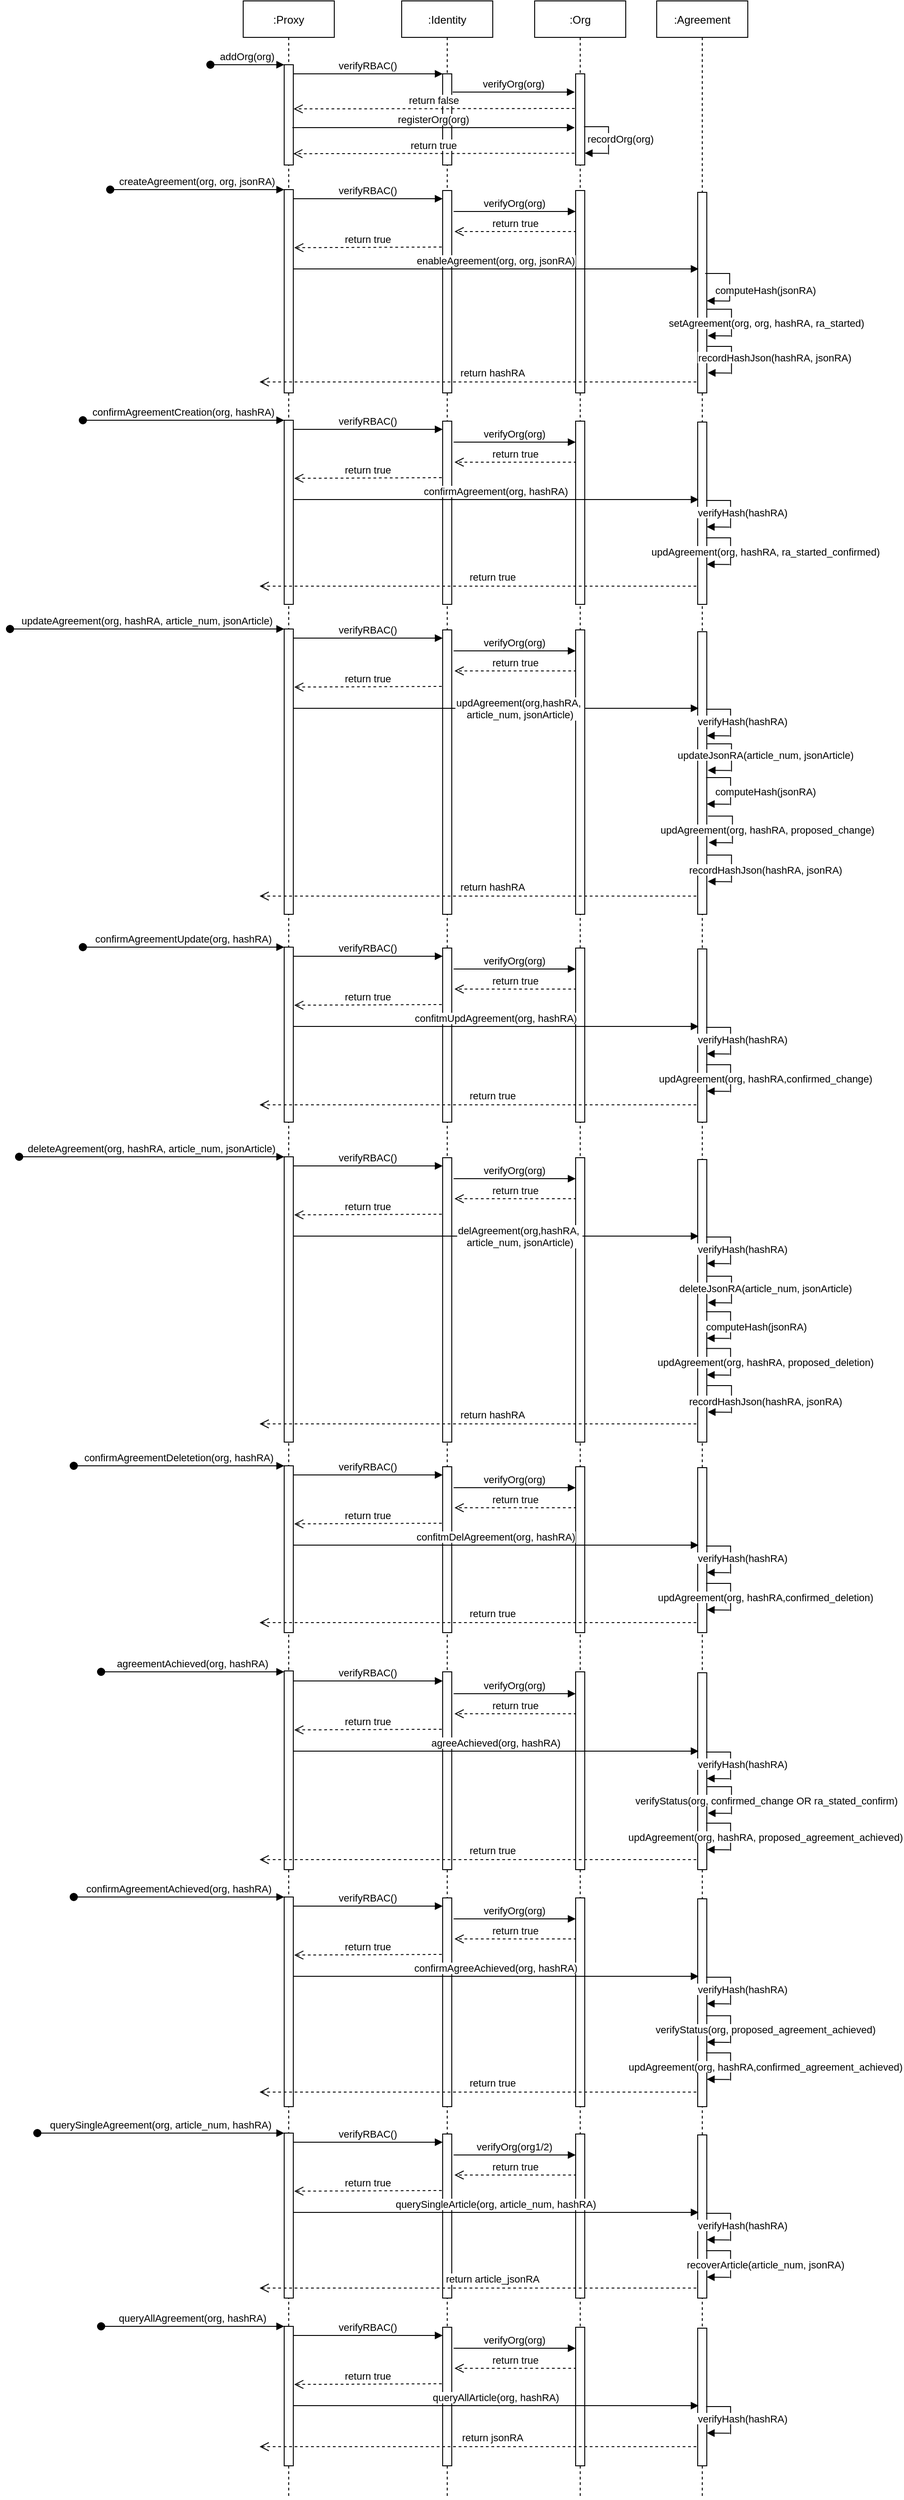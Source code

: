 <mxfile version="14.9.3" type="device"><diagram id="kgpKYQtTHZ0yAKxKKP6v" name="Page-1"><mxGraphModel dx="2084" dy="478" grid="1" gridSize="10" guides="1" tooltips="1" connect="1" arrows="1" fold="1" page="1" pageScale="1" pageWidth="850" pageHeight="1100" math="0" shadow="0"><root><mxCell id="0"/><mxCell id="1" parent="0"/><mxCell id="3nuBFxr9cyL0pnOWT2aG-1" value=":Proxy" style="shape=umlLifeline;perimeter=lifelinePerimeter;container=1;collapsible=0;recursiveResize=0;rounded=0;shadow=0;strokeWidth=1;" parent="1" vertex="1"><mxGeometry x="126" y="80" width="100" height="2740" as="geometry"/></mxCell><mxCell id="3nuBFxr9cyL0pnOWT2aG-2" value="" style="points=[];perimeter=orthogonalPerimeter;rounded=0;shadow=0;strokeWidth=1;" parent="3nuBFxr9cyL0pnOWT2aG-1" vertex="1"><mxGeometry x="45" y="70" width="10" height="110" as="geometry"/></mxCell><mxCell id="3nuBFxr9cyL0pnOWT2aG-3" value="addOrg(org)" style="verticalAlign=bottom;startArrow=oval;endArrow=block;startSize=8;shadow=0;strokeWidth=1;" parent="3nuBFxr9cyL0pnOWT2aG-1" target="3nuBFxr9cyL0pnOWT2aG-2" edge="1"><mxGeometry relative="1" as="geometry"><mxPoint x="-36" y="70" as="sourcePoint"/></mxGeometry></mxCell><mxCell id="3nuBFxr9cyL0pnOWT2aG-5" value=":Identity" style="shape=umlLifeline;perimeter=lifelinePerimeter;container=1;collapsible=0;recursiveResize=0;rounded=0;shadow=0;strokeWidth=1;" parent="1" vertex="1"><mxGeometry x="300" y="80" width="100" height="2740" as="geometry"/></mxCell><mxCell id="3nuBFxr9cyL0pnOWT2aG-6" value="" style="points=[];perimeter=orthogonalPerimeter;rounded=0;shadow=0;strokeWidth=1;" parent="3nuBFxr9cyL0pnOWT2aG-5" vertex="1"><mxGeometry x="45" y="80" width="10" height="100" as="geometry"/></mxCell><mxCell id="3nuBFxr9cyL0pnOWT2aG-8" value="verifyRBAC()" style="verticalAlign=bottom;endArrow=block;entryX=0;entryY=0;shadow=0;strokeWidth=1;" parent="1" source="3nuBFxr9cyL0pnOWT2aG-2" target="3nuBFxr9cyL0pnOWT2aG-6" edge="1"><mxGeometry relative="1" as="geometry"><mxPoint x="275" y="160" as="sourcePoint"/></mxGeometry></mxCell><mxCell id="BlBX8LoqW-PX05enLy04-1" value=":Org" style="shape=umlLifeline;perimeter=lifelinePerimeter;container=1;collapsible=0;recursiveResize=0;rounded=0;shadow=0;strokeWidth=1;" parent="1" vertex="1"><mxGeometry x="446" y="80" width="100" height="2740" as="geometry"/></mxCell><mxCell id="BlBX8LoqW-PX05enLy04-2" value="" style="points=[];perimeter=orthogonalPerimeter;rounded=0;shadow=0;strokeWidth=1;" parent="BlBX8LoqW-PX05enLy04-1" vertex="1"><mxGeometry x="45" y="80" width="10" height="100" as="geometry"/></mxCell><mxCell id="BlBX8LoqW-PX05enLy04-3" value=":Agreement" style="shape=umlLifeline;perimeter=lifelinePerimeter;container=1;collapsible=0;recursiveResize=0;rounded=0;shadow=0;strokeWidth=1;" parent="1" vertex="1"><mxGeometry x="580" y="80" width="100" height="2740" as="geometry"/></mxCell><mxCell id="BlBX8LoqW-PX05enLy04-4" value="" style="points=[];perimeter=orthogonalPerimeter;rounded=0;shadow=0;strokeWidth=1;" parent="BlBX8LoqW-PX05enLy04-3" vertex="1"><mxGeometry x="45" y="210" width="10" height="220" as="geometry"/></mxCell><mxCell id="BlBX8LoqW-PX05enLy04-12" value="return false" style="verticalAlign=bottom;endArrow=open;dashed=1;endSize=8;shadow=0;strokeWidth=1;arcSize=20;entryX=0.533;entryY=0.047;entryDx=0;entryDy=0;entryPerimeter=0;" parent="1" edge="1"><mxGeometry relative="1" as="geometry"><mxPoint x="181.3" y="198.44" as="targetPoint"/><mxPoint x="490" y="198" as="sourcePoint"/></mxGeometry></mxCell><mxCell id="BlBX8LoqW-PX05enLy04-13" value="verifyOrg(org)" style="verticalAlign=bottom;endArrow=block;shadow=0;strokeWidth=1;" parent="1" edge="1"><mxGeometry relative="1" as="geometry"><mxPoint x="356" y="180.0" as="sourcePoint"/><mxPoint x="490" y="180" as="targetPoint"/></mxGeometry></mxCell><mxCell id="BlBX8LoqW-PX05enLy04-14" value="registerOrg(org)" style="verticalAlign=bottom;endArrow=block;shadow=0;strokeWidth=1;" parent="1" edge="1"><mxGeometry relative="1" as="geometry"><mxPoint x="180" y="219" as="sourcePoint"/><mxPoint x="490" y="219" as="targetPoint"/></mxGeometry></mxCell><mxCell id="BlBX8LoqW-PX05enLy04-15" value="" style="shape=partialRectangle;whiteSpace=wrap;html=1;bottom=0;right=0;fillColor=none;rotation=90;" parent="1" vertex="1"><mxGeometry x="498.95" y="219.75" width="29.9" height="26.41" as="geometry"/></mxCell><mxCell id="BlBX8LoqW-PX05enLy04-16" value="recordOrg(org)" style="verticalAlign=bottom;endArrow=block;shadow=0;strokeWidth=1;" parent="1" edge="1"><mxGeometry x="-1" y="-16" relative="1" as="geometry"><mxPoint x="526.25" y="247.25" as="sourcePoint"/><mxPoint x="501" y="247" as="targetPoint"/><mxPoint x="14" y="9" as="offset"/></mxGeometry></mxCell><mxCell id="BlBX8LoqW-PX05enLy04-17" value="" style="points=[];perimeter=orthogonalPerimeter;rounded=0;shadow=0;strokeWidth=1;" parent="1" vertex="1"><mxGeometry x="171" y="287" width="10" height="223" as="geometry"/></mxCell><mxCell id="BlBX8LoqW-PX05enLy04-18" value="createAgreement(org, org, jsonRA)" style="verticalAlign=bottom;startArrow=oval;endArrow=block;startSize=8;shadow=0;strokeWidth=1;" parent="1" target="BlBX8LoqW-PX05enLy04-17" edge="1"><mxGeometry relative="1" as="geometry"><mxPoint x="-20" y="287" as="sourcePoint"/></mxGeometry></mxCell><mxCell id="BlBX8LoqW-PX05enLy04-19" value="verifyRBAC()" style="verticalAlign=bottom;endArrow=block;entryX=0;entryY=0;shadow=0;strokeWidth=1;" parent="1" source="BlBX8LoqW-PX05enLy04-17" edge="1"><mxGeometry relative="1" as="geometry"><mxPoint x="275" y="297" as="sourcePoint"/><mxPoint x="345" y="297" as="targetPoint"/></mxGeometry></mxCell><mxCell id="BlBX8LoqW-PX05enLy04-20" value="" style="points=[];perimeter=orthogonalPerimeter;rounded=0;shadow=0;strokeWidth=1;" parent="1" vertex="1"><mxGeometry x="345" y="288" width="10" height="222" as="geometry"/></mxCell><mxCell id="BlBX8LoqW-PX05enLy04-21" value="return true" style="verticalAlign=bottom;endArrow=open;dashed=1;endSize=8;exitX=0.3;exitY=0.25;shadow=0;strokeWidth=1;arcSize=20;exitDx=0;exitDy=0;exitPerimeter=0;" parent="1" edge="1"><mxGeometry relative="1" as="geometry"><mxPoint x="358" y="333" as="targetPoint"/><mxPoint x="492" y="333" as="sourcePoint"/></mxGeometry></mxCell><mxCell id="BlBX8LoqW-PX05enLy04-22" value="verifyOrg(org)" style="verticalAlign=bottom;endArrow=block;shadow=0;strokeWidth=1;" parent="1" edge="1"><mxGeometry relative="1" as="geometry"><mxPoint x="357" y="311.0" as="sourcePoint"/><mxPoint x="491" y="311" as="targetPoint"/></mxGeometry></mxCell><mxCell id="BlBX8LoqW-PX05enLy04-23" value="" style="points=[];perimeter=orthogonalPerimeter;rounded=0;shadow=0;strokeWidth=1;" parent="1" vertex="1"><mxGeometry x="491" y="288" width="10" height="222" as="geometry"/></mxCell><mxCell id="BlBX8LoqW-PX05enLy04-24" value="return true" style="verticalAlign=bottom;endArrow=open;dashed=1;endSize=8;exitX=0.3;exitY=0.25;shadow=0;strokeWidth=1;arcSize=20;exitDx=0;exitDy=0;exitPerimeter=0;entryX=0.58;entryY=0.752;entryDx=0;entryDy=0;entryPerimeter=0;" parent="1" edge="1"><mxGeometry relative="1" as="geometry"><mxPoint x="182" y="350.72" as="targetPoint"/><mxPoint x="344" y="350" as="sourcePoint"/></mxGeometry></mxCell><mxCell id="BlBX8LoqW-PX05enLy04-25" value="enableAgreement(org, org, jsonRA)" style="verticalAlign=bottom;endArrow=block;shadow=0;strokeWidth=1;" parent="1" edge="1"><mxGeometry relative="1" as="geometry"><mxPoint x="181" y="374" as="sourcePoint"/><mxPoint x="626" y="374" as="targetPoint"/></mxGeometry></mxCell><mxCell id="BlBX8LoqW-PX05enLy04-31" value="" style="shape=partialRectangle;whiteSpace=wrap;html=1;bottom=0;right=0;fillColor=none;rotation=90;" parent="1" vertex="1"><mxGeometry x="633.95" y="420" width="29.9" height="26.41" as="geometry"/></mxCell><mxCell id="BlBX8LoqW-PX05enLy04-32" value="setAgreement(org, org, hashRA, ra_started)" style="verticalAlign=bottom;endArrow=block;shadow=0;strokeWidth=1;" parent="1" edge="1"><mxGeometry x="-1" y="-40" relative="1" as="geometry"><mxPoint x="661.25" y="447.5" as="sourcePoint"/><mxPoint x="636" y="447.25" as="targetPoint"/><mxPoint x="39" y="35" as="offset"/></mxGeometry></mxCell><mxCell id="BlBX8LoqW-PX05enLy04-33" value="" style="shape=partialRectangle;whiteSpace=wrap;html=1;bottom=0;right=0;fillColor=none;rotation=90;" parent="1" vertex="1"><mxGeometry x="631.95" y="380.75" width="29.9" height="26.41" as="geometry"/></mxCell><mxCell id="BlBX8LoqW-PX05enLy04-34" value="computeHash(jsonRA)" style="verticalAlign=bottom;endArrow=block;shadow=0;strokeWidth=1;" parent="1" edge="1"><mxGeometry x="-1" y="-40" relative="1" as="geometry"><mxPoint x="660.25" y="409.25" as="sourcePoint"/><mxPoint x="635" y="409" as="targetPoint"/><mxPoint x="39" y="37" as="offset"/></mxGeometry></mxCell><mxCell id="BlBX8LoqW-PX05enLy04-35" value="" style="shape=partialRectangle;whiteSpace=wrap;html=1;bottom=0;right=0;fillColor=none;rotation=90;" parent="1" vertex="1"><mxGeometry x="633.95" y="460.75" width="29.9" height="26.41" as="geometry"/></mxCell><mxCell id="BlBX8LoqW-PX05enLy04-36" value="recordHashJson(hashRA, jsonRA)" style="verticalAlign=bottom;endArrow=block;shadow=0;strokeWidth=1;" parent="1" edge="1"><mxGeometry x="-1" y="-49" relative="1" as="geometry"><mxPoint x="661.25" y="488.25" as="sourcePoint"/><mxPoint x="636" y="488" as="targetPoint"/><mxPoint x="48" y="41" as="offset"/></mxGeometry></mxCell><mxCell id="BlBX8LoqW-PX05enLy04-37" value="return hashRA" style="verticalAlign=bottom;endArrow=open;dashed=1;endSize=8;shadow=0;strokeWidth=1;arcSize=20;" parent="1" edge="1"><mxGeometry x="-0.068" y="-1" relative="1" as="geometry"><mxPoint x="144" y="498" as="targetPoint"/><mxPoint x="623.5" y="498" as="sourcePoint"/><mxPoint as="offset"/></mxGeometry></mxCell><mxCell id="BlBX8LoqW-PX05enLy04-38" value="" style="points=[];perimeter=orthogonalPerimeter;rounded=0;shadow=0;strokeWidth=1;" parent="1" vertex="1"><mxGeometry x="625" y="542" width="10" height="200" as="geometry"/></mxCell><mxCell id="BlBX8LoqW-PX05enLy04-39" value="" style="points=[];perimeter=orthogonalPerimeter;rounded=0;shadow=0;strokeWidth=1;" parent="1" vertex="1"><mxGeometry x="171" y="540" width="10" height="202" as="geometry"/></mxCell><mxCell id="BlBX8LoqW-PX05enLy04-40" value="confirmAgreementCreation(org, hashRA)" style="verticalAlign=bottom;startArrow=oval;endArrow=block;startSize=8;shadow=0;strokeWidth=1;" parent="1" target="BlBX8LoqW-PX05enLy04-39" edge="1"><mxGeometry relative="1" as="geometry"><mxPoint x="-50" y="540" as="sourcePoint"/></mxGeometry></mxCell><mxCell id="BlBX8LoqW-PX05enLy04-41" value="verifyRBAC()" style="verticalAlign=bottom;endArrow=block;entryX=0;entryY=0;shadow=0;strokeWidth=1;" parent="1" source="BlBX8LoqW-PX05enLy04-39" edge="1"><mxGeometry relative="1" as="geometry"><mxPoint x="275" y="550" as="sourcePoint"/><mxPoint x="345" y="550" as="targetPoint"/></mxGeometry></mxCell><mxCell id="BlBX8LoqW-PX05enLy04-42" value="" style="points=[];perimeter=orthogonalPerimeter;rounded=0;shadow=0;strokeWidth=1;" parent="1" vertex="1"><mxGeometry x="345" y="541" width="10" height="201" as="geometry"/></mxCell><mxCell id="BlBX8LoqW-PX05enLy04-43" value="return true" style="verticalAlign=bottom;endArrow=open;dashed=1;endSize=8;exitX=0.3;exitY=0.25;shadow=0;strokeWidth=1;arcSize=20;exitDx=0;exitDy=0;exitPerimeter=0;" parent="1" edge="1"><mxGeometry relative="1" as="geometry"><mxPoint x="358" y="586" as="targetPoint"/><mxPoint x="492" y="586" as="sourcePoint"/></mxGeometry></mxCell><mxCell id="BlBX8LoqW-PX05enLy04-44" value="verifyOrg(org)" style="verticalAlign=bottom;endArrow=block;shadow=0;strokeWidth=1;" parent="1" edge="1"><mxGeometry relative="1" as="geometry"><mxPoint x="357" y="564" as="sourcePoint"/><mxPoint x="491" y="564" as="targetPoint"/></mxGeometry></mxCell><mxCell id="BlBX8LoqW-PX05enLy04-45" value="" style="points=[];perimeter=orthogonalPerimeter;rounded=0;shadow=0;strokeWidth=1;" parent="1" vertex="1"><mxGeometry x="491" y="541" width="10" height="201" as="geometry"/></mxCell><mxCell id="BlBX8LoqW-PX05enLy04-46" value="return true" style="verticalAlign=bottom;endArrow=open;dashed=1;endSize=8;exitX=0.3;exitY=0.25;shadow=0;strokeWidth=1;arcSize=20;exitDx=0;exitDy=0;exitPerimeter=0;entryX=0.58;entryY=0.752;entryDx=0;entryDy=0;entryPerimeter=0;" parent="1" edge="1"><mxGeometry relative="1" as="geometry"><mxPoint x="182" y="603.72" as="targetPoint"/><mxPoint x="344" y="603" as="sourcePoint"/></mxGeometry></mxCell><mxCell id="BlBX8LoqW-PX05enLy04-47" value="confirmAgreement(org, hashRA)" style="verticalAlign=bottom;endArrow=block;shadow=0;strokeWidth=1;" parent="1" edge="1"><mxGeometry relative="1" as="geometry"><mxPoint x="181" y="627" as="sourcePoint"/><mxPoint x="626" y="627" as="targetPoint"/></mxGeometry></mxCell><mxCell id="BlBX8LoqW-PX05enLy04-48" value="" style="shape=partialRectangle;whiteSpace=wrap;html=1;bottom=0;right=0;fillColor=none;rotation=90;" parent="1" vertex="1"><mxGeometry x="632.95" y="629.75" width="29.9" height="26.41" as="geometry"/></mxCell><mxCell id="BlBX8LoqW-PX05enLy04-49" value="verifyHash(hashRA)" style="verticalAlign=bottom;endArrow=block;shadow=0;strokeWidth=1;" parent="1" edge="1"><mxGeometry x="-1" y="-16" relative="1" as="geometry"><mxPoint x="660.25" y="657.25" as="sourcePoint"/><mxPoint x="635" y="657" as="targetPoint"/><mxPoint x="14" y="9" as="offset"/></mxGeometry></mxCell><mxCell id="BlBX8LoqW-PX05enLy04-50" value="" style="shape=partialRectangle;whiteSpace=wrap;html=1;bottom=0;right=0;fillColor=none;rotation=90;" parent="1" vertex="1"><mxGeometry x="632.95" y="670.75" width="29.9" height="26.41" as="geometry"/></mxCell><mxCell id="BlBX8LoqW-PX05enLy04-51" value="updAgreement(org, hashRA, ra_started_confirmed)" style="verticalAlign=bottom;endArrow=block;shadow=0;strokeWidth=1;" parent="1" edge="1"><mxGeometry x="-1" y="-40" relative="1" as="geometry"><mxPoint x="660.25" y="698.25" as="sourcePoint"/><mxPoint x="635" y="698" as="targetPoint"/><mxPoint x="39" y="35" as="offset"/></mxGeometry></mxCell><mxCell id="BlBX8LoqW-PX05enLy04-56" value="return true" style="verticalAlign=bottom;endArrow=open;dashed=1;endSize=8;shadow=0;strokeWidth=1;arcSize=20;" parent="1" edge="1"><mxGeometry x="-0.068" y="-1" relative="1" as="geometry"><mxPoint x="144" y="722" as="targetPoint"/><mxPoint x="623.5" y="722" as="sourcePoint"/><mxPoint as="offset"/></mxGeometry></mxCell><mxCell id="BlBX8LoqW-PX05enLy04-57" value="" style="points=[];perimeter=orthogonalPerimeter;rounded=0;shadow=0;strokeWidth=1;" parent="1" vertex="1"><mxGeometry x="625" y="772" width="10" height="310" as="geometry"/></mxCell><mxCell id="BlBX8LoqW-PX05enLy04-58" value="" style="points=[];perimeter=orthogonalPerimeter;rounded=0;shadow=0;strokeWidth=1;" parent="1" vertex="1"><mxGeometry x="171" y="769" width="10" height="313" as="geometry"/></mxCell><mxCell id="BlBX8LoqW-PX05enLy04-59" value="updateAgreement(org, hashRA, article_num, jsonArticle)" style="verticalAlign=bottom;startArrow=oval;endArrow=block;startSize=8;shadow=0;strokeWidth=1;" parent="1" target="BlBX8LoqW-PX05enLy04-58" edge="1"><mxGeometry relative="1" as="geometry"><mxPoint x="-130" y="769" as="sourcePoint"/></mxGeometry></mxCell><mxCell id="BlBX8LoqW-PX05enLy04-60" value="verifyRBAC()" style="verticalAlign=bottom;endArrow=block;entryX=0;entryY=0;shadow=0;strokeWidth=1;" parent="1" source="BlBX8LoqW-PX05enLy04-58" edge="1"><mxGeometry relative="1" as="geometry"><mxPoint x="275" y="779" as="sourcePoint"/><mxPoint x="345" y="779.0" as="targetPoint"/></mxGeometry></mxCell><mxCell id="BlBX8LoqW-PX05enLy04-61" value="" style="points=[];perimeter=orthogonalPerimeter;rounded=0;shadow=0;strokeWidth=1;" parent="1" vertex="1"><mxGeometry x="345" y="770" width="10" height="312" as="geometry"/></mxCell><mxCell id="BlBX8LoqW-PX05enLy04-62" value="return true" style="verticalAlign=bottom;endArrow=open;dashed=1;endSize=8;exitX=0.3;exitY=0.25;shadow=0;strokeWidth=1;arcSize=20;exitDx=0;exitDy=0;exitPerimeter=0;" parent="1" edge="1"><mxGeometry relative="1" as="geometry"><mxPoint x="358" y="815" as="targetPoint"/><mxPoint x="492" y="815" as="sourcePoint"/></mxGeometry></mxCell><mxCell id="BlBX8LoqW-PX05enLy04-63" value="verifyOrg(org)" style="verticalAlign=bottom;endArrow=block;shadow=0;strokeWidth=1;" parent="1" edge="1"><mxGeometry relative="1" as="geometry"><mxPoint x="357" y="793.0" as="sourcePoint"/><mxPoint x="491" y="793" as="targetPoint"/></mxGeometry></mxCell><mxCell id="BlBX8LoqW-PX05enLy04-64" value="" style="points=[];perimeter=orthogonalPerimeter;rounded=0;shadow=0;strokeWidth=1;" parent="1" vertex="1"><mxGeometry x="491" y="770" width="10" height="312" as="geometry"/></mxCell><mxCell id="BlBX8LoqW-PX05enLy04-65" value="return true" style="verticalAlign=bottom;endArrow=open;dashed=1;endSize=8;exitX=0.3;exitY=0.25;shadow=0;strokeWidth=1;arcSize=20;exitDx=0;exitDy=0;exitPerimeter=0;entryX=0.58;entryY=0.752;entryDx=0;entryDy=0;entryPerimeter=0;" parent="1" edge="1"><mxGeometry relative="1" as="geometry"><mxPoint x="182" y="832.72" as="targetPoint"/><mxPoint x="344" y="832" as="sourcePoint"/></mxGeometry></mxCell><mxCell id="BlBX8LoqW-PX05enLy04-66" value="updAgreement(org,hashRA, &#10;article_num, jsonArticle)" style="verticalAlign=bottom;endArrow=block;shadow=0;strokeWidth=1;" parent="1" edge="1"><mxGeometry x="0.119" y="-16" relative="1" as="geometry"><mxPoint x="181" y="856" as="sourcePoint"/><mxPoint x="626" y="856" as="targetPoint"/><mxPoint as="offset"/></mxGeometry></mxCell><mxCell id="BlBX8LoqW-PX05enLy04-67" value="" style="shape=partialRectangle;whiteSpace=wrap;html=1;bottom=0;right=0;fillColor=none;rotation=90;" parent="1" vertex="1"><mxGeometry x="632.95" y="858.75" width="29.9" height="26.41" as="geometry"/></mxCell><mxCell id="BlBX8LoqW-PX05enLy04-68" value="verifyHash(hashRA)" style="verticalAlign=bottom;endArrow=block;shadow=0;strokeWidth=1;" parent="1" edge="1"><mxGeometry x="-1" y="-16" relative="1" as="geometry"><mxPoint x="660.25" y="886.25" as="sourcePoint"/><mxPoint x="635" y="886" as="targetPoint"/><mxPoint x="14" y="9" as="offset"/></mxGeometry></mxCell><mxCell id="BlBX8LoqW-PX05enLy04-69" value="" style="shape=partialRectangle;whiteSpace=wrap;html=1;bottom=0;right=0;fillColor=none;rotation=90;" parent="1" vertex="1"><mxGeometry x="635" y="976" width="29.9" height="26.41" as="geometry"/></mxCell><mxCell id="BlBX8LoqW-PX05enLy04-70" value="updAgreement(org, hashRA, proposed_change)" style="verticalAlign=bottom;endArrow=block;shadow=0;strokeWidth=1;" parent="1" edge="1"><mxGeometry x="-1" y="-40" relative="1" as="geometry"><mxPoint x="662.3" y="1003.5" as="sourcePoint"/><mxPoint x="637.05" y="1003.25" as="targetPoint"/><mxPoint x="39" y="35" as="offset"/></mxGeometry></mxCell><mxCell id="BlBX8LoqW-PX05enLy04-71" value="" style="shape=partialRectangle;whiteSpace=wrap;html=1;bottom=0;right=0;fillColor=none;rotation=90;" parent="1" vertex="1"><mxGeometry x="632.95" y="933.75" width="29.9" height="26.41" as="geometry"/></mxCell><mxCell id="BlBX8LoqW-PX05enLy04-72" value="computeHash(jsonRA)" style="verticalAlign=bottom;endArrow=block;shadow=0;strokeWidth=1;" parent="1" edge="1"><mxGeometry x="-1" y="-40" relative="1" as="geometry"><mxPoint x="660.25" y="961.25" as="sourcePoint"/><mxPoint x="635" y="961" as="targetPoint"/><mxPoint x="39" y="35" as="offset"/></mxGeometry></mxCell><mxCell id="BlBX8LoqW-PX05enLy04-73" value="" style="shape=partialRectangle;whiteSpace=wrap;html=1;bottom=0;right=0;fillColor=none;rotation=90;" parent="1" vertex="1"><mxGeometry x="633.95" y="1018.75" width="29.9" height="26.41" as="geometry"/></mxCell><mxCell id="BlBX8LoqW-PX05enLy04-74" value="recordHashJson(hashRA, jsonRA)" style="verticalAlign=bottom;endArrow=block;shadow=0;strokeWidth=1;" parent="1" edge="1"><mxGeometry x="-1" y="-39" relative="1" as="geometry"><mxPoint x="661.25" y="1046.25" as="sourcePoint"/><mxPoint x="636" y="1046" as="targetPoint"/><mxPoint x="38" y="35" as="offset"/></mxGeometry></mxCell><mxCell id="BlBX8LoqW-PX05enLy04-75" value="return hashRA" style="verticalAlign=bottom;endArrow=open;dashed=1;endSize=8;shadow=0;strokeWidth=1;arcSize=20;" parent="1" edge="1"><mxGeometry x="-0.068" y="-1" relative="1" as="geometry"><mxPoint x="144" y="1062" as="targetPoint"/><mxPoint x="623.5" y="1062" as="sourcePoint"/><mxPoint as="offset"/></mxGeometry></mxCell><mxCell id="BlBX8LoqW-PX05enLy04-76" value="" style="points=[];perimeter=orthogonalPerimeter;rounded=0;shadow=0;strokeWidth=1;" parent="1" vertex="1"><mxGeometry x="625" y="1120" width="10" height="190" as="geometry"/></mxCell><mxCell id="BlBX8LoqW-PX05enLy04-77" value="" style="points=[];perimeter=orthogonalPerimeter;rounded=0;shadow=0;strokeWidth=1;" parent="1" vertex="1"><mxGeometry x="171" y="1118" width="10" height="192" as="geometry"/></mxCell><mxCell id="BlBX8LoqW-PX05enLy04-78" value="confirmAgreementUpdate(org, hashRA)" style="verticalAlign=bottom;startArrow=oval;endArrow=block;startSize=8;shadow=0;strokeWidth=1;" parent="1" target="BlBX8LoqW-PX05enLy04-77" edge="1"><mxGeometry relative="1" as="geometry"><mxPoint x="-50" y="1118" as="sourcePoint"/></mxGeometry></mxCell><mxCell id="BlBX8LoqW-PX05enLy04-79" value="verifyRBAC()" style="verticalAlign=bottom;endArrow=block;entryX=0;entryY=0;shadow=0;strokeWidth=1;" parent="1" source="BlBX8LoqW-PX05enLy04-77" edge="1"><mxGeometry relative="1" as="geometry"><mxPoint x="275" y="1128" as="sourcePoint"/><mxPoint x="345" y="1128" as="targetPoint"/></mxGeometry></mxCell><mxCell id="BlBX8LoqW-PX05enLy04-80" value="" style="points=[];perimeter=orthogonalPerimeter;rounded=0;shadow=0;strokeWidth=1;" parent="1" vertex="1"><mxGeometry x="345" y="1119" width="10" height="191" as="geometry"/></mxCell><mxCell id="BlBX8LoqW-PX05enLy04-81" value="return true" style="verticalAlign=bottom;endArrow=open;dashed=1;endSize=8;exitX=0.3;exitY=0.25;shadow=0;strokeWidth=1;arcSize=20;exitDx=0;exitDy=0;exitPerimeter=0;" parent="1" edge="1"><mxGeometry relative="1" as="geometry"><mxPoint x="358" y="1164" as="targetPoint"/><mxPoint x="492" y="1164" as="sourcePoint"/></mxGeometry></mxCell><mxCell id="BlBX8LoqW-PX05enLy04-82" value="verifyOrg(org)" style="verticalAlign=bottom;endArrow=block;shadow=0;strokeWidth=1;" parent="1" edge="1"><mxGeometry relative="1" as="geometry"><mxPoint x="357" y="1142" as="sourcePoint"/><mxPoint x="491" y="1142" as="targetPoint"/></mxGeometry></mxCell><mxCell id="BlBX8LoqW-PX05enLy04-83" value="" style="points=[];perimeter=orthogonalPerimeter;rounded=0;shadow=0;strokeWidth=1;" parent="1" vertex="1"><mxGeometry x="491" y="1119" width="10" height="191" as="geometry"/></mxCell><mxCell id="BlBX8LoqW-PX05enLy04-84" value="return true" style="verticalAlign=bottom;endArrow=open;dashed=1;endSize=8;exitX=0.3;exitY=0.25;shadow=0;strokeWidth=1;arcSize=20;exitDx=0;exitDy=0;exitPerimeter=0;entryX=0.58;entryY=0.752;entryDx=0;entryDy=0;entryPerimeter=0;" parent="1" edge="1"><mxGeometry relative="1" as="geometry"><mxPoint x="182" y="1181.72" as="targetPoint"/><mxPoint x="344" y="1181" as="sourcePoint"/></mxGeometry></mxCell><mxCell id="BlBX8LoqW-PX05enLy04-85" value="confitmUpdAgreement(org, hashRA)" style="verticalAlign=bottom;endArrow=block;shadow=0;strokeWidth=1;" parent="1" edge="1"><mxGeometry relative="1" as="geometry"><mxPoint x="181" y="1205" as="sourcePoint"/><mxPoint x="626" y="1205" as="targetPoint"/></mxGeometry></mxCell><mxCell id="BlBX8LoqW-PX05enLy04-86" value="" style="shape=partialRectangle;whiteSpace=wrap;html=1;bottom=0;right=0;fillColor=none;rotation=90;" parent="1" vertex="1"><mxGeometry x="632.95" y="1207.75" width="29.9" height="26.41" as="geometry"/></mxCell><mxCell id="BlBX8LoqW-PX05enLy04-87" value="verifyHash(hashRA)" style="verticalAlign=bottom;endArrow=block;shadow=0;strokeWidth=1;" parent="1" edge="1"><mxGeometry x="-1" y="-16" relative="1" as="geometry"><mxPoint x="660.25" y="1235.25" as="sourcePoint"/><mxPoint x="635" y="1235" as="targetPoint"/><mxPoint x="14" y="9" as="offset"/></mxGeometry></mxCell><mxCell id="BlBX8LoqW-PX05enLy04-88" value="" style="shape=partialRectangle;whiteSpace=wrap;html=1;bottom=0;right=0;fillColor=none;rotation=90;" parent="1" vertex="1"><mxGeometry x="632.95" y="1248.75" width="29.9" height="26.41" as="geometry"/></mxCell><mxCell id="BlBX8LoqW-PX05enLy04-89" value="updAgreement(org, hashRA,confirmed_change)" style="verticalAlign=bottom;endArrow=block;shadow=0;strokeWidth=1;" parent="1" edge="1"><mxGeometry x="-1" y="-40" relative="1" as="geometry"><mxPoint x="660.25" y="1276.25" as="sourcePoint"/><mxPoint x="635" y="1276" as="targetPoint"/><mxPoint x="39" y="35" as="offset"/></mxGeometry></mxCell><mxCell id="BlBX8LoqW-PX05enLy04-90" value="return true" style="verticalAlign=bottom;endArrow=open;dashed=1;endSize=8;shadow=0;strokeWidth=1;arcSize=20;" parent="1" edge="1"><mxGeometry x="-0.068" y="-1" relative="1" as="geometry"><mxPoint x="144" y="1291" as="targetPoint"/><mxPoint x="623.5" y="1291" as="sourcePoint"/><mxPoint as="offset"/></mxGeometry></mxCell><mxCell id="BlBX8LoqW-PX05enLy04-91" value="" style="shape=partialRectangle;whiteSpace=wrap;html=1;bottom=0;right=0;fillColor=none;rotation=90;" parent="1" vertex="1"><mxGeometry x="633.95" y="896.75" width="29.9" height="26.41" as="geometry"/></mxCell><mxCell id="BlBX8LoqW-PX05enLy04-92" value="updateJsonRA(article_num, jsonArticle)" style="verticalAlign=bottom;endArrow=block;shadow=0;strokeWidth=1;" parent="1" edge="1"><mxGeometry x="-1" y="-40" relative="1" as="geometry"><mxPoint x="661.25" y="924.25" as="sourcePoint"/><mxPoint x="636" y="924" as="targetPoint"/><mxPoint x="38" y="32" as="offset"/></mxGeometry></mxCell><mxCell id="BlBX8LoqW-PX05enLy04-93" value="" style="points=[];perimeter=orthogonalPerimeter;rounded=0;shadow=0;strokeWidth=1;" parent="1" vertex="1"><mxGeometry x="625" y="1351" width="10" height="310" as="geometry"/></mxCell><mxCell id="BlBX8LoqW-PX05enLy04-94" value="" style="points=[];perimeter=orthogonalPerimeter;rounded=0;shadow=0;strokeWidth=1;" parent="1" vertex="1"><mxGeometry x="171" y="1348" width="10" height="313" as="geometry"/></mxCell><mxCell id="BlBX8LoqW-PX05enLy04-95" value="deleteAgreement(org, hashRA, article_num, jsonArticle)" style="verticalAlign=bottom;startArrow=oval;endArrow=block;startSize=8;shadow=0;strokeWidth=1;" parent="1" target="BlBX8LoqW-PX05enLy04-94" edge="1"><mxGeometry relative="1" as="geometry"><mxPoint x="-120" y="1348" as="sourcePoint"/></mxGeometry></mxCell><mxCell id="BlBX8LoqW-PX05enLy04-96" value="verifyRBAC()" style="verticalAlign=bottom;endArrow=block;entryX=0;entryY=0;shadow=0;strokeWidth=1;" parent="1" source="BlBX8LoqW-PX05enLy04-94" edge="1"><mxGeometry relative="1" as="geometry"><mxPoint x="275" y="1358" as="sourcePoint"/><mxPoint x="345" y="1358" as="targetPoint"/></mxGeometry></mxCell><mxCell id="BlBX8LoqW-PX05enLy04-97" value="" style="points=[];perimeter=orthogonalPerimeter;rounded=0;shadow=0;strokeWidth=1;" parent="1" vertex="1"><mxGeometry x="345" y="1349" width="10" height="312" as="geometry"/></mxCell><mxCell id="BlBX8LoqW-PX05enLy04-98" value="return true" style="verticalAlign=bottom;endArrow=open;dashed=1;endSize=8;exitX=0.3;exitY=0.25;shadow=0;strokeWidth=1;arcSize=20;exitDx=0;exitDy=0;exitPerimeter=0;" parent="1" edge="1"><mxGeometry relative="1" as="geometry"><mxPoint x="358" y="1394.0" as="targetPoint"/><mxPoint x="492" y="1394.0" as="sourcePoint"/></mxGeometry></mxCell><mxCell id="BlBX8LoqW-PX05enLy04-99" value="verifyOrg(org)" style="verticalAlign=bottom;endArrow=block;shadow=0;strokeWidth=1;" parent="1" edge="1"><mxGeometry relative="1" as="geometry"><mxPoint x="357" y="1372" as="sourcePoint"/><mxPoint x="491" y="1372" as="targetPoint"/></mxGeometry></mxCell><mxCell id="BlBX8LoqW-PX05enLy04-100" value="" style="points=[];perimeter=orthogonalPerimeter;rounded=0;shadow=0;strokeWidth=1;" parent="1" vertex="1"><mxGeometry x="491" y="1349" width="10" height="312" as="geometry"/></mxCell><mxCell id="BlBX8LoqW-PX05enLy04-101" value="return true" style="verticalAlign=bottom;endArrow=open;dashed=1;endSize=8;exitX=0.3;exitY=0.25;shadow=0;strokeWidth=1;arcSize=20;exitDx=0;exitDy=0;exitPerimeter=0;entryX=0.58;entryY=0.752;entryDx=0;entryDy=0;entryPerimeter=0;" parent="1" edge="1"><mxGeometry relative="1" as="geometry"><mxPoint x="182" y="1411.72" as="targetPoint"/><mxPoint x="344" y="1411" as="sourcePoint"/></mxGeometry></mxCell><mxCell id="BlBX8LoqW-PX05enLy04-102" value="delAgreement(org,hashRA, &#10;article_num, jsonArticle)" style="verticalAlign=bottom;endArrow=block;shadow=0;strokeWidth=1;" parent="1" edge="1"><mxGeometry x="0.119" y="-16" relative="1" as="geometry"><mxPoint x="181" y="1435" as="sourcePoint"/><mxPoint x="626" y="1435" as="targetPoint"/><mxPoint as="offset"/></mxGeometry></mxCell><mxCell id="BlBX8LoqW-PX05enLy04-103" value="" style="shape=partialRectangle;whiteSpace=wrap;html=1;bottom=0;right=0;fillColor=none;rotation=90;" parent="1" vertex="1"><mxGeometry x="632.95" y="1437.75" width="29.9" height="26.41" as="geometry"/></mxCell><mxCell id="BlBX8LoqW-PX05enLy04-104" value="verifyHash(hashRA)" style="verticalAlign=bottom;endArrow=block;shadow=0;strokeWidth=1;" parent="1" edge="1"><mxGeometry x="-1" y="-16" relative="1" as="geometry"><mxPoint x="660.25" y="1465.25" as="sourcePoint"/><mxPoint x="635" y="1465" as="targetPoint"/><mxPoint x="14" y="9" as="offset"/></mxGeometry></mxCell><mxCell id="BlBX8LoqW-PX05enLy04-105" value="" style="shape=partialRectangle;whiteSpace=wrap;html=1;bottom=0;right=0;fillColor=none;rotation=90;" parent="1" vertex="1"><mxGeometry x="632.95" y="1560" width="29.9" height="26.41" as="geometry"/></mxCell><mxCell id="BlBX8LoqW-PX05enLy04-106" value="updAgreement(org, hashRA, proposed_deletion)" style="verticalAlign=bottom;endArrow=block;shadow=0;strokeWidth=1;" parent="1" edge="1"><mxGeometry x="-1" y="-40" relative="1" as="geometry"><mxPoint x="660.25" y="1587.5" as="sourcePoint"/><mxPoint x="635" y="1587.25" as="targetPoint"/><mxPoint x="39" y="35" as="offset"/></mxGeometry></mxCell><mxCell id="BlBX8LoqW-PX05enLy04-107" value="" style="shape=partialRectangle;whiteSpace=wrap;html=1;bottom=0;right=0;fillColor=none;rotation=90;" parent="1" vertex="1"><mxGeometry x="632.95" y="1519.75" width="29.9" height="26.41" as="geometry"/></mxCell><mxCell id="BlBX8LoqW-PX05enLy04-108" value="computeHash(jsonRA)" style="verticalAlign=bottom;endArrow=block;shadow=0;strokeWidth=1;" parent="1" edge="1"><mxGeometry x="-1" y="-30" relative="1" as="geometry"><mxPoint x="660.25" y="1547.25" as="sourcePoint"/><mxPoint x="635" y="1547" as="targetPoint"/><mxPoint x="29" y="26" as="offset"/></mxGeometry></mxCell><mxCell id="BlBX8LoqW-PX05enLy04-109" value="" style="shape=partialRectangle;whiteSpace=wrap;html=1;bottom=0;right=0;fillColor=none;rotation=90;" parent="1" vertex="1"><mxGeometry x="633.95" y="1600.75" width="29.9" height="26.41" as="geometry"/></mxCell><mxCell id="BlBX8LoqW-PX05enLy04-110" value="recordHashJson(hashRA, jsonRA)" style="verticalAlign=bottom;endArrow=block;shadow=0;strokeWidth=1;" parent="1" edge="1"><mxGeometry x="-1" y="-39" relative="1" as="geometry"><mxPoint x="661.25" y="1628.25" as="sourcePoint"/><mxPoint x="636" y="1628" as="targetPoint"/><mxPoint x="38" y="36" as="offset"/></mxGeometry></mxCell><mxCell id="BlBX8LoqW-PX05enLy04-111" value="return hashRA" style="verticalAlign=bottom;endArrow=open;dashed=1;endSize=8;shadow=0;strokeWidth=1;arcSize=20;" parent="1" edge="1"><mxGeometry x="-0.068" y="-1" relative="1" as="geometry"><mxPoint x="144" y="1641" as="targetPoint"/><mxPoint x="623.5" y="1641" as="sourcePoint"/><mxPoint as="offset"/></mxGeometry></mxCell><mxCell id="BlBX8LoqW-PX05enLy04-112" value="" style="points=[];perimeter=orthogonalPerimeter;rounded=0;shadow=0;strokeWidth=1;" parent="1" vertex="1"><mxGeometry x="625" y="1689" width="10" height="181" as="geometry"/></mxCell><mxCell id="BlBX8LoqW-PX05enLy04-113" value="" style="points=[];perimeter=orthogonalPerimeter;rounded=0;shadow=0;strokeWidth=1;" parent="1" vertex="1"><mxGeometry x="171" y="1687" width="10" height="183" as="geometry"/></mxCell><mxCell id="BlBX8LoqW-PX05enLy04-114" value="confirmAgreementDeletetion(org, hashRA)" style="verticalAlign=bottom;startArrow=oval;endArrow=block;startSize=8;shadow=0;strokeWidth=1;" parent="1" target="BlBX8LoqW-PX05enLy04-113" edge="1"><mxGeometry relative="1" as="geometry"><mxPoint x="-60" y="1687" as="sourcePoint"/></mxGeometry></mxCell><mxCell id="BlBX8LoqW-PX05enLy04-115" value="verifyRBAC()" style="verticalAlign=bottom;endArrow=block;entryX=0;entryY=0;shadow=0;strokeWidth=1;" parent="1" source="BlBX8LoqW-PX05enLy04-113" edge="1"><mxGeometry relative="1" as="geometry"><mxPoint x="275" y="1697" as="sourcePoint"/><mxPoint x="345" y="1697" as="targetPoint"/></mxGeometry></mxCell><mxCell id="BlBX8LoqW-PX05enLy04-116" value="" style="points=[];perimeter=orthogonalPerimeter;rounded=0;shadow=0;strokeWidth=1;" parent="1" vertex="1"><mxGeometry x="345" y="1688" width="10" height="182" as="geometry"/></mxCell><mxCell id="BlBX8LoqW-PX05enLy04-117" value="return true" style="verticalAlign=bottom;endArrow=open;dashed=1;endSize=8;exitX=0.3;exitY=0.25;shadow=0;strokeWidth=1;arcSize=20;exitDx=0;exitDy=0;exitPerimeter=0;" parent="1" edge="1"><mxGeometry relative="1" as="geometry"><mxPoint x="358" y="1733.0" as="targetPoint"/><mxPoint x="492" y="1733.0" as="sourcePoint"/></mxGeometry></mxCell><mxCell id="BlBX8LoqW-PX05enLy04-118" value="verifyOrg(org)" style="verticalAlign=bottom;endArrow=block;shadow=0;strokeWidth=1;" parent="1" edge="1"><mxGeometry relative="1" as="geometry"><mxPoint x="357" y="1711" as="sourcePoint"/><mxPoint x="491" y="1711" as="targetPoint"/></mxGeometry></mxCell><mxCell id="BlBX8LoqW-PX05enLy04-119" value="" style="points=[];perimeter=orthogonalPerimeter;rounded=0;shadow=0;strokeWidth=1;" parent="1" vertex="1"><mxGeometry x="491" y="1688" width="10" height="182" as="geometry"/></mxCell><mxCell id="BlBX8LoqW-PX05enLy04-120" value="return true" style="verticalAlign=bottom;endArrow=open;dashed=1;endSize=8;exitX=0.3;exitY=0.25;shadow=0;strokeWidth=1;arcSize=20;exitDx=0;exitDy=0;exitPerimeter=0;entryX=0.58;entryY=0.752;entryDx=0;entryDy=0;entryPerimeter=0;" parent="1" edge="1"><mxGeometry relative="1" as="geometry"><mxPoint x="182" y="1750.72" as="targetPoint"/><mxPoint x="344" y="1750" as="sourcePoint"/></mxGeometry></mxCell><mxCell id="BlBX8LoqW-PX05enLy04-121" value="confitmDelAgreement(org, hashRA)" style="verticalAlign=bottom;endArrow=block;shadow=0;strokeWidth=1;" parent="1" edge="1"><mxGeometry relative="1" as="geometry"><mxPoint x="181" y="1774.0" as="sourcePoint"/><mxPoint x="626" y="1774.0" as="targetPoint"/></mxGeometry></mxCell><mxCell id="BlBX8LoqW-PX05enLy04-122" value="" style="shape=partialRectangle;whiteSpace=wrap;html=1;bottom=0;right=0;fillColor=none;rotation=90;" parent="1" vertex="1"><mxGeometry x="632.95" y="1776.75" width="29.9" height="26.41" as="geometry"/></mxCell><mxCell id="BlBX8LoqW-PX05enLy04-123" value="verifyHash(hashRA)" style="verticalAlign=bottom;endArrow=block;shadow=0;strokeWidth=1;" parent="1" edge="1"><mxGeometry x="-1" y="-16" relative="1" as="geometry"><mxPoint x="660.25" y="1804.25" as="sourcePoint"/><mxPoint x="635" y="1804.0" as="targetPoint"/><mxPoint x="14" y="9" as="offset"/></mxGeometry></mxCell><mxCell id="BlBX8LoqW-PX05enLy04-124" value="" style="shape=partialRectangle;whiteSpace=wrap;html=1;bottom=0;right=0;fillColor=none;rotation=90;" parent="1" vertex="1"><mxGeometry x="632.95" y="1817.75" width="29.9" height="26.41" as="geometry"/></mxCell><mxCell id="BlBX8LoqW-PX05enLy04-125" value="updAgreement(org, hashRA,confirmed_deletion)" style="verticalAlign=bottom;endArrow=block;shadow=0;strokeWidth=1;" parent="1" edge="1"><mxGeometry x="-1" y="-40" relative="1" as="geometry"><mxPoint x="660.25" y="1845.25" as="sourcePoint"/><mxPoint x="635" y="1845" as="targetPoint"/><mxPoint x="39" y="35" as="offset"/></mxGeometry></mxCell><mxCell id="BlBX8LoqW-PX05enLy04-126" value="return true" style="verticalAlign=bottom;endArrow=open;dashed=1;endSize=8;shadow=0;strokeWidth=1;arcSize=20;" parent="1" edge="1"><mxGeometry x="-0.068" y="-1" relative="1" as="geometry"><mxPoint x="144" y="1859.0" as="targetPoint"/><mxPoint x="623.5" y="1859.0" as="sourcePoint"/><mxPoint as="offset"/></mxGeometry></mxCell><mxCell id="BlBX8LoqW-PX05enLy04-127" value="" style="shape=partialRectangle;whiteSpace=wrap;html=1;bottom=0;right=0;fillColor=none;rotation=90;" parent="1" vertex="1"><mxGeometry x="633.95" y="1480.75" width="29.9" height="26.41" as="geometry"/></mxCell><mxCell id="BlBX8LoqW-PX05enLy04-128" value="deleteJsonRA(article_num, jsonArticle)" style="verticalAlign=bottom;endArrow=block;shadow=0;strokeWidth=1;" parent="1" edge="1"><mxGeometry x="-1" y="-39" relative="1" as="geometry"><mxPoint x="661.25" y="1508.25" as="sourcePoint"/><mxPoint x="636" y="1508.0" as="targetPoint"/><mxPoint x="38" y="32" as="offset"/></mxGeometry></mxCell><mxCell id="BlBX8LoqW-PX05enLy04-129" value="" style="points=[];perimeter=orthogonalPerimeter;rounded=0;shadow=0;strokeWidth=1;" parent="1" vertex="1"><mxGeometry x="625" y="2421" width="10" height="179" as="geometry"/></mxCell><mxCell id="BlBX8LoqW-PX05enLy04-130" value="" style="points=[];perimeter=orthogonalPerimeter;rounded=0;shadow=0;strokeWidth=1;" parent="1" vertex="1"><mxGeometry x="171" y="2419" width="10" height="181" as="geometry"/></mxCell><mxCell id="BlBX8LoqW-PX05enLy04-131" value="querySingleAgreement(org, article_num, hashRA)" style="verticalAlign=bottom;startArrow=oval;endArrow=block;startSize=8;shadow=0;strokeWidth=1;" parent="1" target="BlBX8LoqW-PX05enLy04-130" edge="1"><mxGeometry relative="1" as="geometry"><mxPoint x="-100" y="2419" as="sourcePoint"/></mxGeometry></mxCell><mxCell id="BlBX8LoqW-PX05enLy04-132" value="verifyRBAC()" style="verticalAlign=bottom;endArrow=block;entryX=0;entryY=0;shadow=0;strokeWidth=1;" parent="1" source="BlBX8LoqW-PX05enLy04-130" edge="1"><mxGeometry relative="1" as="geometry"><mxPoint x="275" y="2429" as="sourcePoint"/><mxPoint x="345" y="2429" as="targetPoint"/></mxGeometry></mxCell><mxCell id="BlBX8LoqW-PX05enLy04-133" value="" style="points=[];perimeter=orthogonalPerimeter;rounded=0;shadow=0;strokeWidth=1;" parent="1" vertex="1"><mxGeometry x="345" y="2420" width="10" height="180" as="geometry"/></mxCell><mxCell id="BlBX8LoqW-PX05enLy04-134" value="return true" style="verticalAlign=bottom;endArrow=open;dashed=1;endSize=8;exitX=0.3;exitY=0.25;shadow=0;strokeWidth=1;arcSize=20;exitDx=0;exitDy=0;exitPerimeter=0;" parent="1" edge="1"><mxGeometry relative="1" as="geometry"><mxPoint x="358" y="2465" as="targetPoint"/><mxPoint x="492" y="2465" as="sourcePoint"/></mxGeometry></mxCell><mxCell id="BlBX8LoqW-PX05enLy04-135" value="verifyOrg(org1/2)" style="verticalAlign=bottom;endArrow=block;shadow=0;strokeWidth=1;" parent="1" edge="1"><mxGeometry relative="1" as="geometry"><mxPoint x="357" y="2443" as="sourcePoint"/><mxPoint x="491" y="2443" as="targetPoint"/></mxGeometry></mxCell><mxCell id="BlBX8LoqW-PX05enLy04-136" value="" style="points=[];perimeter=orthogonalPerimeter;rounded=0;shadow=0;strokeWidth=1;" parent="1" vertex="1"><mxGeometry x="491" y="2420" width="10" height="180" as="geometry"/></mxCell><mxCell id="BlBX8LoqW-PX05enLy04-137" value="return true" style="verticalAlign=bottom;endArrow=open;dashed=1;endSize=8;exitX=0.3;exitY=0.25;shadow=0;strokeWidth=1;arcSize=20;exitDx=0;exitDy=0;exitPerimeter=0;entryX=0.58;entryY=0.752;entryDx=0;entryDy=0;entryPerimeter=0;" parent="1" edge="1"><mxGeometry relative="1" as="geometry"><mxPoint x="182" y="2482.72" as="targetPoint"/><mxPoint x="344" y="2482" as="sourcePoint"/></mxGeometry></mxCell><mxCell id="BlBX8LoqW-PX05enLy04-138" value="querySingleArticle(org, article_num, hashRA)" style="verticalAlign=bottom;endArrow=block;shadow=0;strokeWidth=1;" parent="1" edge="1"><mxGeometry relative="1" as="geometry"><mxPoint x="181" y="2506" as="sourcePoint"/><mxPoint x="626" y="2506" as="targetPoint"/></mxGeometry></mxCell><mxCell id="BlBX8LoqW-PX05enLy04-139" value="" style="shape=partialRectangle;whiteSpace=wrap;html=1;bottom=0;right=0;fillColor=none;rotation=90;" parent="1" vertex="1"><mxGeometry x="632.95" y="2508.75" width="29.9" height="26.41" as="geometry"/></mxCell><mxCell id="BlBX8LoqW-PX05enLy04-140" value="verifyHash(hashRA)" style="verticalAlign=bottom;endArrow=block;shadow=0;strokeWidth=1;" parent="1" edge="1"><mxGeometry x="-1" y="-16" relative="1" as="geometry"><mxPoint x="660.25" y="2536.25" as="sourcePoint"/><mxPoint x="635" y="2536" as="targetPoint"/><mxPoint x="14" y="9" as="offset"/></mxGeometry></mxCell><mxCell id="BlBX8LoqW-PX05enLy04-141" value="" style="shape=partialRectangle;whiteSpace=wrap;html=1;bottom=0;right=0;fillColor=none;rotation=90;" parent="1" vertex="1"><mxGeometry x="632.95" y="2549.75" width="29.9" height="26.41" as="geometry"/></mxCell><mxCell id="BlBX8LoqW-PX05enLy04-142" value="recoverArticle(article_num, jsonRA)" style="verticalAlign=bottom;endArrow=block;shadow=0;strokeWidth=1;" parent="1" edge="1"><mxGeometry x="-1" y="-40" relative="1" as="geometry"><mxPoint x="660.25" y="2577.25" as="sourcePoint"/><mxPoint x="635" y="2577" as="targetPoint"/><mxPoint x="39" y="35" as="offset"/></mxGeometry></mxCell><mxCell id="BlBX8LoqW-PX05enLy04-143" value="return article_jsonRA" style="verticalAlign=bottom;endArrow=open;dashed=1;endSize=8;shadow=0;strokeWidth=1;arcSize=20;" parent="1" edge="1"><mxGeometry x="-0.068" y="-1" relative="1" as="geometry"><mxPoint x="144" y="2589" as="targetPoint"/><mxPoint x="623.5" y="2589" as="sourcePoint"/><mxPoint as="offset"/></mxGeometry></mxCell><mxCell id="BlBX8LoqW-PX05enLy04-144" value="" style="points=[];perimeter=orthogonalPerimeter;rounded=0;shadow=0;strokeWidth=1;" parent="1" vertex="1"><mxGeometry x="625" y="2633" width="10" height="151" as="geometry"/></mxCell><mxCell id="BlBX8LoqW-PX05enLy04-145" value="" style="points=[];perimeter=orthogonalPerimeter;rounded=0;shadow=0;strokeWidth=1;" parent="1" vertex="1"><mxGeometry x="171" y="2631" width="10" height="153" as="geometry"/></mxCell><mxCell id="BlBX8LoqW-PX05enLy04-146" value="queryAllAgreement(org, hashRA)" style="verticalAlign=bottom;startArrow=oval;endArrow=block;startSize=8;shadow=0;strokeWidth=1;" parent="1" target="BlBX8LoqW-PX05enLy04-145" edge="1"><mxGeometry relative="1" as="geometry"><mxPoint x="-30" y="2631" as="sourcePoint"/></mxGeometry></mxCell><mxCell id="BlBX8LoqW-PX05enLy04-147" value="verifyRBAC()" style="verticalAlign=bottom;endArrow=block;entryX=0;entryY=0;shadow=0;strokeWidth=1;" parent="1" source="BlBX8LoqW-PX05enLy04-145" edge="1"><mxGeometry relative="1" as="geometry"><mxPoint x="275" y="2641" as="sourcePoint"/><mxPoint x="345" y="2641" as="targetPoint"/></mxGeometry></mxCell><mxCell id="BlBX8LoqW-PX05enLy04-148" value="" style="points=[];perimeter=orthogonalPerimeter;rounded=0;shadow=0;strokeWidth=1;" parent="1" vertex="1"><mxGeometry x="345" y="2632" width="10" height="152" as="geometry"/></mxCell><mxCell id="BlBX8LoqW-PX05enLy04-149" value="return true" style="verticalAlign=bottom;endArrow=open;dashed=1;endSize=8;exitX=0.3;exitY=0.25;shadow=0;strokeWidth=1;arcSize=20;exitDx=0;exitDy=0;exitPerimeter=0;" parent="1" edge="1"><mxGeometry relative="1" as="geometry"><mxPoint x="358" y="2677" as="targetPoint"/><mxPoint x="492" y="2677" as="sourcePoint"/></mxGeometry></mxCell><mxCell id="BlBX8LoqW-PX05enLy04-150" value="verifyOrg(org)" style="verticalAlign=bottom;endArrow=block;shadow=0;strokeWidth=1;" parent="1" edge="1"><mxGeometry relative="1" as="geometry"><mxPoint x="357" y="2655" as="sourcePoint"/><mxPoint x="491" y="2655" as="targetPoint"/></mxGeometry></mxCell><mxCell id="BlBX8LoqW-PX05enLy04-151" value="" style="points=[];perimeter=orthogonalPerimeter;rounded=0;shadow=0;strokeWidth=1;" parent="1" vertex="1"><mxGeometry x="491" y="2632" width="10" height="152" as="geometry"/></mxCell><mxCell id="BlBX8LoqW-PX05enLy04-152" value="return true" style="verticalAlign=bottom;endArrow=open;dashed=1;endSize=8;exitX=0.3;exitY=0.25;shadow=0;strokeWidth=1;arcSize=20;exitDx=0;exitDy=0;exitPerimeter=0;entryX=0.58;entryY=0.752;entryDx=0;entryDy=0;entryPerimeter=0;" parent="1" edge="1"><mxGeometry relative="1" as="geometry"><mxPoint x="182" y="2694.72" as="targetPoint"/><mxPoint x="344" y="2694" as="sourcePoint"/></mxGeometry></mxCell><mxCell id="BlBX8LoqW-PX05enLy04-153" value="queryAllArticle(org, hashRA)" style="verticalAlign=bottom;endArrow=block;shadow=0;strokeWidth=1;" parent="1" edge="1"><mxGeometry relative="1" as="geometry"><mxPoint x="181" y="2718" as="sourcePoint"/><mxPoint x="626" y="2718" as="targetPoint"/></mxGeometry></mxCell><mxCell id="BlBX8LoqW-PX05enLy04-154" value="" style="shape=partialRectangle;whiteSpace=wrap;html=1;bottom=0;right=0;fillColor=none;rotation=90;" parent="1" vertex="1"><mxGeometry x="632.95" y="2720.75" width="29.9" height="26.41" as="geometry"/></mxCell><mxCell id="BlBX8LoqW-PX05enLy04-155" value="verifyHash(hashRA)" style="verticalAlign=bottom;endArrow=block;shadow=0;strokeWidth=1;" parent="1" edge="1"><mxGeometry x="-1" y="-16" relative="1" as="geometry"><mxPoint x="660.25" y="2748.25" as="sourcePoint"/><mxPoint x="635" y="2748" as="targetPoint"/><mxPoint x="14" y="9" as="offset"/></mxGeometry></mxCell><mxCell id="BlBX8LoqW-PX05enLy04-158" value="return jsonRA" style="verticalAlign=bottom;endArrow=open;dashed=1;endSize=8;shadow=0;strokeWidth=1;arcSize=20;" parent="1" edge="1"><mxGeometry x="-0.068" y="-1" relative="1" as="geometry"><mxPoint x="144" y="2763" as="targetPoint"/><mxPoint x="623.5" y="2763" as="sourcePoint"/><mxPoint as="offset"/></mxGeometry></mxCell><mxCell id="BlBX8LoqW-PX05enLy04-175" value="" style="points=[];perimeter=orthogonalPerimeter;rounded=0;shadow=0;strokeWidth=1;" parent="1" vertex="1"><mxGeometry x="625" y="1914" width="10" height="216" as="geometry"/></mxCell><mxCell id="BlBX8LoqW-PX05enLy04-176" value="" style="points=[];perimeter=orthogonalPerimeter;rounded=0;shadow=0;strokeWidth=1;" parent="1" vertex="1"><mxGeometry x="171" y="1912" width="10" height="218" as="geometry"/></mxCell><mxCell id="BlBX8LoqW-PX05enLy04-177" value="agreementAchieved(org, hashRA)" style="verticalAlign=bottom;startArrow=oval;endArrow=block;startSize=8;shadow=0;strokeWidth=1;" parent="1" edge="1"><mxGeometry relative="1" as="geometry"><mxPoint x="-30" y="1913" as="sourcePoint"/><mxPoint x="171" y="1913" as="targetPoint"/></mxGeometry></mxCell><mxCell id="BlBX8LoqW-PX05enLy04-178" value="verifyRBAC()" style="verticalAlign=bottom;endArrow=block;entryX=0;entryY=0;shadow=0;strokeWidth=1;" parent="1" edge="1"><mxGeometry relative="1" as="geometry"><mxPoint x="181" y="1923" as="sourcePoint"/><mxPoint x="345" y="1923" as="targetPoint"/></mxGeometry></mxCell><mxCell id="BlBX8LoqW-PX05enLy04-179" value="" style="points=[];perimeter=orthogonalPerimeter;rounded=0;shadow=0;strokeWidth=1;" parent="1" vertex="1"><mxGeometry x="345" y="1913" width="10" height="217" as="geometry"/></mxCell><mxCell id="BlBX8LoqW-PX05enLy04-180" value="return true" style="verticalAlign=bottom;endArrow=open;dashed=1;endSize=8;exitX=0.3;exitY=0.25;shadow=0;strokeWidth=1;arcSize=20;exitDx=0;exitDy=0;exitPerimeter=0;" parent="1" edge="1"><mxGeometry relative="1" as="geometry"><mxPoint x="358" y="1959" as="targetPoint"/><mxPoint x="492" y="1959" as="sourcePoint"/></mxGeometry></mxCell><mxCell id="BlBX8LoqW-PX05enLy04-181" value="verifyOrg(org)" style="verticalAlign=bottom;endArrow=block;shadow=0;strokeWidth=1;" parent="1" edge="1"><mxGeometry relative="1" as="geometry"><mxPoint x="357" y="1937" as="sourcePoint"/><mxPoint x="491" y="1937" as="targetPoint"/></mxGeometry></mxCell><mxCell id="BlBX8LoqW-PX05enLy04-182" value="" style="points=[];perimeter=orthogonalPerimeter;rounded=0;shadow=0;strokeWidth=1;" parent="1" vertex="1"><mxGeometry x="491" y="1913" width="10" height="217" as="geometry"/></mxCell><mxCell id="BlBX8LoqW-PX05enLy04-183" value="return true" style="verticalAlign=bottom;endArrow=open;dashed=1;endSize=8;exitX=0.3;exitY=0.25;shadow=0;strokeWidth=1;arcSize=20;exitDx=0;exitDy=0;exitPerimeter=0;entryX=0.58;entryY=0.752;entryDx=0;entryDy=0;entryPerimeter=0;" parent="1" edge="1"><mxGeometry relative="1" as="geometry"><mxPoint x="182" y="1976.72" as="targetPoint"/><mxPoint x="344" y="1976" as="sourcePoint"/></mxGeometry></mxCell><mxCell id="BlBX8LoqW-PX05enLy04-184" value="agreeAchieved(org, hashRA)" style="verticalAlign=bottom;endArrow=block;shadow=0;strokeWidth=1;" parent="1" edge="1"><mxGeometry relative="1" as="geometry"><mxPoint x="181" y="2000" as="sourcePoint"/><mxPoint x="626" y="2000" as="targetPoint"/></mxGeometry></mxCell><mxCell id="BlBX8LoqW-PX05enLy04-185" value="" style="shape=partialRectangle;whiteSpace=wrap;html=1;bottom=0;right=0;fillColor=none;rotation=90;" parent="1" vertex="1"><mxGeometry x="632.95" y="2002.75" width="29.9" height="26.41" as="geometry"/></mxCell><mxCell id="BlBX8LoqW-PX05enLy04-186" value="verifyHash(hashRA)" style="verticalAlign=bottom;endArrow=block;shadow=0;strokeWidth=1;" parent="1" edge="1"><mxGeometry x="-1" y="-16" relative="1" as="geometry"><mxPoint x="660.25" y="2030.25" as="sourcePoint"/><mxPoint x="635" y="2030" as="targetPoint"/><mxPoint x="14" y="9" as="offset"/></mxGeometry></mxCell><mxCell id="BlBX8LoqW-PX05enLy04-187" value="" style="shape=partialRectangle;whiteSpace=wrap;html=1;bottom=0;right=0;fillColor=none;rotation=90;" parent="1" vertex="1"><mxGeometry x="632.95" y="2080.75" width="29.9" height="26.41" as="geometry"/></mxCell><mxCell id="BlBX8LoqW-PX05enLy04-188" value="updAgreement(org, hashRA, proposed_agreement_achieved)" style="verticalAlign=bottom;endArrow=block;shadow=0;strokeWidth=1;" parent="1" edge="1"><mxGeometry x="-1" y="-40" relative="1" as="geometry"><mxPoint x="660.25" y="2108.25" as="sourcePoint"/><mxPoint x="635" y="2108" as="targetPoint"/><mxPoint x="39" y="35" as="offset"/></mxGeometry></mxCell><mxCell id="BlBX8LoqW-PX05enLy04-189" value="return true" style="verticalAlign=bottom;endArrow=open;dashed=1;endSize=8;shadow=0;strokeWidth=1;arcSize=20;" parent="1" edge="1"><mxGeometry x="-0.068" y="-1" relative="1" as="geometry"><mxPoint x="144" y="2119" as="targetPoint"/><mxPoint x="623.5" y="2119" as="sourcePoint"/><mxPoint as="offset"/></mxGeometry></mxCell><mxCell id="BlBX8LoqW-PX05enLy04-190" value="" style="shape=partialRectangle;whiteSpace=wrap;html=1;bottom=0;right=0;fillColor=none;rotation=90;" parent="1" vertex="1"><mxGeometry x="633.95" y="2040.75" width="29.9" height="26.41" as="geometry"/></mxCell><mxCell id="BlBX8LoqW-PX05enLy04-191" value="verifyStatus(org, confirmed_change OR ra_stated_confirm)" style="verticalAlign=bottom;endArrow=block;shadow=0;strokeWidth=1;" parent="1" edge="1"><mxGeometry x="-1" y="-40" relative="1" as="geometry"><mxPoint x="661.25" y="2068.25" as="sourcePoint"/><mxPoint x="636" y="2068" as="targetPoint"/><mxPoint x="39" y="35" as="offset"/></mxGeometry></mxCell><mxCell id="wHNj1Vj4W9gZQpwHjx50-2" value="return true" style="verticalAlign=bottom;endArrow=open;dashed=1;endSize=8;shadow=0;strokeWidth=1;arcSize=20;entryX=0.533;entryY=0.047;entryDx=0;entryDy=0;entryPerimeter=0;" edge="1" parent="1"><mxGeometry relative="1" as="geometry"><mxPoint x="181.0" y="247.6" as="targetPoint"/><mxPoint x="489.7" y="247.16" as="sourcePoint"/></mxGeometry></mxCell><mxCell id="wHNj1Vj4W9gZQpwHjx50-5" value="" style="points=[];perimeter=orthogonalPerimeter;rounded=0;shadow=0;strokeWidth=1;" vertex="1" parent="1"><mxGeometry x="625" y="2162" width="10" height="228" as="geometry"/></mxCell><mxCell id="wHNj1Vj4W9gZQpwHjx50-6" value="" style="points=[];perimeter=orthogonalPerimeter;rounded=0;shadow=0;strokeWidth=1;" vertex="1" parent="1"><mxGeometry x="171" y="2160" width="10" height="230" as="geometry"/></mxCell><mxCell id="wHNj1Vj4W9gZQpwHjx50-7" value="confirmAgreementAchieved(org, hashRA)" style="verticalAlign=bottom;startArrow=oval;endArrow=block;startSize=8;shadow=0;strokeWidth=1;" edge="1" parent="1" target="wHNj1Vj4W9gZQpwHjx50-6"><mxGeometry relative="1" as="geometry"><mxPoint x="-60" y="2160" as="sourcePoint"/></mxGeometry></mxCell><mxCell id="wHNj1Vj4W9gZQpwHjx50-8" value="verifyRBAC()" style="verticalAlign=bottom;endArrow=block;entryX=0;entryY=0;shadow=0;strokeWidth=1;" edge="1" parent="1" source="wHNj1Vj4W9gZQpwHjx50-6"><mxGeometry relative="1" as="geometry"><mxPoint x="275" y="2170" as="sourcePoint"/><mxPoint x="345" y="2170" as="targetPoint"/></mxGeometry></mxCell><mxCell id="wHNj1Vj4W9gZQpwHjx50-9" value="" style="points=[];perimeter=orthogonalPerimeter;rounded=0;shadow=0;strokeWidth=1;" vertex="1" parent="1"><mxGeometry x="345" y="2161" width="10" height="229" as="geometry"/></mxCell><mxCell id="wHNj1Vj4W9gZQpwHjx50-10" value="return true" style="verticalAlign=bottom;endArrow=open;dashed=1;endSize=8;exitX=0.3;exitY=0.25;shadow=0;strokeWidth=1;arcSize=20;exitDx=0;exitDy=0;exitPerimeter=0;" edge="1" parent="1"><mxGeometry relative="1" as="geometry"><mxPoint x="358" y="2206" as="targetPoint"/><mxPoint x="492" y="2206" as="sourcePoint"/></mxGeometry></mxCell><mxCell id="wHNj1Vj4W9gZQpwHjx50-11" value="verifyOrg(org)" style="verticalAlign=bottom;endArrow=block;shadow=0;strokeWidth=1;" edge="1" parent="1"><mxGeometry relative="1" as="geometry"><mxPoint x="357" y="2184" as="sourcePoint"/><mxPoint x="491" y="2184" as="targetPoint"/></mxGeometry></mxCell><mxCell id="wHNj1Vj4W9gZQpwHjx50-12" value="" style="points=[];perimeter=orthogonalPerimeter;rounded=0;shadow=0;strokeWidth=1;" vertex="1" parent="1"><mxGeometry x="491" y="2161" width="10" height="229" as="geometry"/></mxCell><mxCell id="wHNj1Vj4W9gZQpwHjx50-13" value="return true" style="verticalAlign=bottom;endArrow=open;dashed=1;endSize=8;exitX=0.3;exitY=0.25;shadow=0;strokeWidth=1;arcSize=20;exitDx=0;exitDy=0;exitPerimeter=0;entryX=0.58;entryY=0.752;entryDx=0;entryDy=0;entryPerimeter=0;" edge="1" parent="1"><mxGeometry relative="1" as="geometry"><mxPoint x="182" y="2223.72" as="targetPoint"/><mxPoint x="344" y="2223" as="sourcePoint"/></mxGeometry></mxCell><mxCell id="wHNj1Vj4W9gZQpwHjx50-14" value="confirmAgreeAchieved(org, hashRA)" style="verticalAlign=bottom;endArrow=block;shadow=0;strokeWidth=1;" edge="1" parent="1"><mxGeometry relative="1" as="geometry"><mxPoint x="181" y="2247" as="sourcePoint"/><mxPoint x="626" y="2247" as="targetPoint"/></mxGeometry></mxCell><mxCell id="wHNj1Vj4W9gZQpwHjx50-15" value="" style="shape=partialRectangle;whiteSpace=wrap;html=1;bottom=0;right=0;fillColor=none;rotation=90;" vertex="1" parent="1"><mxGeometry x="632.95" y="2249.75" width="29.9" height="26.41" as="geometry"/></mxCell><mxCell id="wHNj1Vj4W9gZQpwHjx50-16" value="verifyHash(hashRA)" style="verticalAlign=bottom;endArrow=block;shadow=0;strokeWidth=1;" edge="1" parent="1"><mxGeometry x="-1" y="-16" relative="1" as="geometry"><mxPoint x="660.25" y="2277.25" as="sourcePoint"/><mxPoint x="635" y="2277" as="targetPoint"/><mxPoint x="14" y="9" as="offset"/></mxGeometry></mxCell><mxCell id="wHNj1Vj4W9gZQpwHjx50-17" value="" style="shape=partialRectangle;whiteSpace=wrap;html=1;bottom=0;right=0;fillColor=none;rotation=90;" vertex="1" parent="1"><mxGeometry x="632.95" y="2332.75" width="29.9" height="26.41" as="geometry"/></mxCell><mxCell id="wHNj1Vj4W9gZQpwHjx50-18" value="updAgreement(org, hashRA,confirmed_agreement_achieved)" style="verticalAlign=bottom;endArrow=block;shadow=0;strokeWidth=1;" edge="1" parent="1"><mxGeometry x="-1" y="-40" relative="1" as="geometry"><mxPoint x="660.25" y="2360.25" as="sourcePoint"/><mxPoint x="635" y="2360" as="targetPoint"/><mxPoint x="39" y="35" as="offset"/></mxGeometry></mxCell><mxCell id="wHNj1Vj4W9gZQpwHjx50-19" value="return true" style="verticalAlign=bottom;endArrow=open;dashed=1;endSize=8;shadow=0;strokeWidth=1;arcSize=20;" edge="1" parent="1"><mxGeometry x="-0.068" y="-1" relative="1" as="geometry"><mxPoint x="144" y="2374" as="targetPoint"/><mxPoint x="623.5" y="2374" as="sourcePoint"/><mxPoint as="offset"/></mxGeometry></mxCell><mxCell id="wHNj1Vj4W9gZQpwHjx50-23" value="" style="shape=partialRectangle;whiteSpace=wrap;html=1;bottom=0;right=0;fillColor=none;rotation=90;" vertex="1" parent="1"><mxGeometry x="632.95" y="2292" width="29.9" height="26.41" as="geometry"/></mxCell><mxCell id="wHNj1Vj4W9gZQpwHjx50-24" value="verifyStatus(org, proposed_agreement_achieved)" style="verticalAlign=bottom;endArrow=block;shadow=0;strokeWidth=1;" edge="1" parent="1"><mxGeometry x="-1" y="-40" relative="1" as="geometry"><mxPoint x="660.25" y="2319.5" as="sourcePoint"/><mxPoint x="635" y="2319.25" as="targetPoint"/><mxPoint x="39" y="35" as="offset"/></mxGeometry></mxCell></root></mxGraphModel></diagram></mxfile>